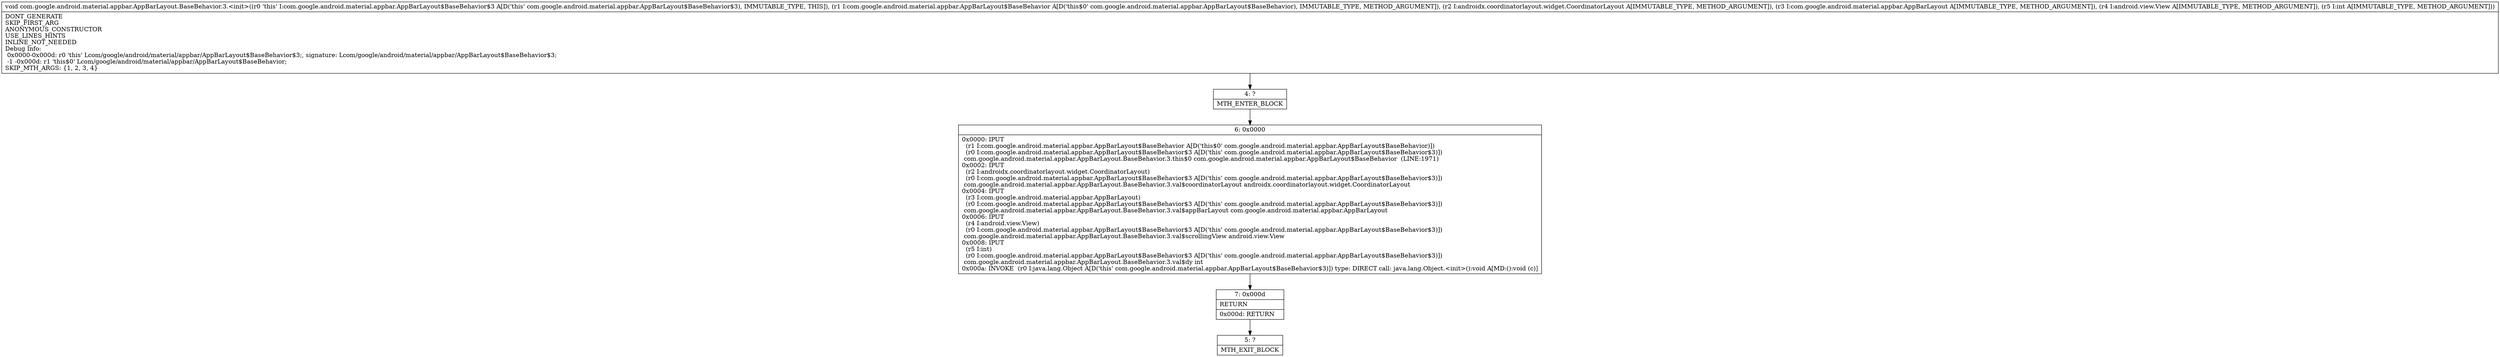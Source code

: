 digraph "CFG forcom.google.android.material.appbar.AppBarLayout.BaseBehavior.3.\<init\>(Lcom\/google\/android\/material\/appbar\/AppBarLayout$BaseBehavior;Landroidx\/coordinatorlayout\/widget\/CoordinatorLayout;Lcom\/google\/android\/material\/appbar\/AppBarLayout;Landroid\/view\/View;I)V" {
Node_4 [shape=record,label="{4\:\ ?|MTH_ENTER_BLOCK\l}"];
Node_6 [shape=record,label="{6\:\ 0x0000|0x0000: IPUT  \l  (r1 I:com.google.android.material.appbar.AppBarLayout$BaseBehavior A[D('this$0' com.google.android.material.appbar.AppBarLayout$BaseBehavior)])\l  (r0 I:com.google.android.material.appbar.AppBarLayout$BaseBehavior$3 A[D('this' com.google.android.material.appbar.AppBarLayout$BaseBehavior$3)])\l com.google.android.material.appbar.AppBarLayout.BaseBehavior.3.this$0 com.google.android.material.appbar.AppBarLayout$BaseBehavior  (LINE:1971)\l0x0002: IPUT  \l  (r2 I:androidx.coordinatorlayout.widget.CoordinatorLayout)\l  (r0 I:com.google.android.material.appbar.AppBarLayout$BaseBehavior$3 A[D('this' com.google.android.material.appbar.AppBarLayout$BaseBehavior$3)])\l com.google.android.material.appbar.AppBarLayout.BaseBehavior.3.val$coordinatorLayout androidx.coordinatorlayout.widget.CoordinatorLayout \l0x0004: IPUT  \l  (r3 I:com.google.android.material.appbar.AppBarLayout)\l  (r0 I:com.google.android.material.appbar.AppBarLayout$BaseBehavior$3 A[D('this' com.google.android.material.appbar.AppBarLayout$BaseBehavior$3)])\l com.google.android.material.appbar.AppBarLayout.BaseBehavior.3.val$appBarLayout com.google.android.material.appbar.AppBarLayout \l0x0006: IPUT  \l  (r4 I:android.view.View)\l  (r0 I:com.google.android.material.appbar.AppBarLayout$BaseBehavior$3 A[D('this' com.google.android.material.appbar.AppBarLayout$BaseBehavior$3)])\l com.google.android.material.appbar.AppBarLayout.BaseBehavior.3.val$scrollingView android.view.View \l0x0008: IPUT  \l  (r5 I:int)\l  (r0 I:com.google.android.material.appbar.AppBarLayout$BaseBehavior$3 A[D('this' com.google.android.material.appbar.AppBarLayout$BaseBehavior$3)])\l com.google.android.material.appbar.AppBarLayout.BaseBehavior.3.val$dy int \l0x000a: INVOKE  (r0 I:java.lang.Object A[D('this' com.google.android.material.appbar.AppBarLayout$BaseBehavior$3)]) type: DIRECT call: java.lang.Object.\<init\>():void A[MD:():void (c)]\l}"];
Node_7 [shape=record,label="{7\:\ 0x000d|RETURN\l|0x000d: RETURN   \l}"];
Node_5 [shape=record,label="{5\:\ ?|MTH_EXIT_BLOCK\l}"];
MethodNode[shape=record,label="{void com.google.android.material.appbar.AppBarLayout.BaseBehavior.3.\<init\>((r0 'this' I:com.google.android.material.appbar.AppBarLayout$BaseBehavior$3 A[D('this' com.google.android.material.appbar.AppBarLayout$BaseBehavior$3), IMMUTABLE_TYPE, THIS]), (r1 I:com.google.android.material.appbar.AppBarLayout$BaseBehavior A[D('this$0' com.google.android.material.appbar.AppBarLayout$BaseBehavior), IMMUTABLE_TYPE, METHOD_ARGUMENT]), (r2 I:androidx.coordinatorlayout.widget.CoordinatorLayout A[IMMUTABLE_TYPE, METHOD_ARGUMENT]), (r3 I:com.google.android.material.appbar.AppBarLayout A[IMMUTABLE_TYPE, METHOD_ARGUMENT]), (r4 I:android.view.View A[IMMUTABLE_TYPE, METHOD_ARGUMENT]), (r5 I:int A[IMMUTABLE_TYPE, METHOD_ARGUMENT]))  | DONT_GENERATE\lSKIP_FIRST_ARG\lANONYMOUS_CONSTRUCTOR\lUSE_LINES_HINTS\lINLINE_NOT_NEEDED\lDebug Info:\l  0x0000\-0x000d: r0 'this' Lcom\/google\/android\/material\/appbar\/AppBarLayout$BaseBehavior$3;, signature: Lcom\/google\/android\/material\/appbar\/AppBarLayout$BaseBehavior$3;\l  \-1 \-0x000d: r1 'this$0' Lcom\/google\/android\/material\/appbar\/AppBarLayout$BaseBehavior;\lSKIP_MTH_ARGS: \{1, 2, 3, 4\}\l}"];
MethodNode -> Node_4;Node_4 -> Node_6;
Node_6 -> Node_7;
Node_7 -> Node_5;
}

